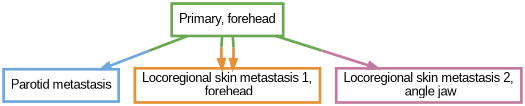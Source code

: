 digraph  {
dpi=600;size=3.5;
"Primary, forehead" [color="#6aa84f", fillcolor=white, fontname=Arial, penwidth="3.0", shape=box];
"Parotid metastasis" [color="#6fa8dc", fillcolor=white, fontname=Arial, penwidth="3.0", shape=box];
"Locoregional skin metastasis 1,\n forehead" [color="#e69138", fillcolor=white, fontname=Arial, penwidth="3.0", shape=box];
"Locoregional skin metastasis 2,\n angle jaw" [color="#c27ba0", fillcolor=white, fontname=Arial, penwidth="3.0", shape=box];
"Primary, forehead" -> "Parotid metastasis"  [color="#6aa84f;0.5:#6fa8dc", key=0, penwidth=3];
"Primary, forehead" -> "Locoregional skin metastasis 1,\n forehead"  [color="#6aa84f;0.5:#e69138", key=0, penwidth=3];
"Primary, forehead" -> "Locoregional skin metastasis 1,\n forehead"  [color="#6aa84f;0.5:#e69138", key=1, penwidth=3];
"Primary, forehead" -> "Locoregional skin metastasis 2,\n angle jaw"  [color="#6aa84f;0.5:#c27ba0", key=0, penwidth=3];
}
